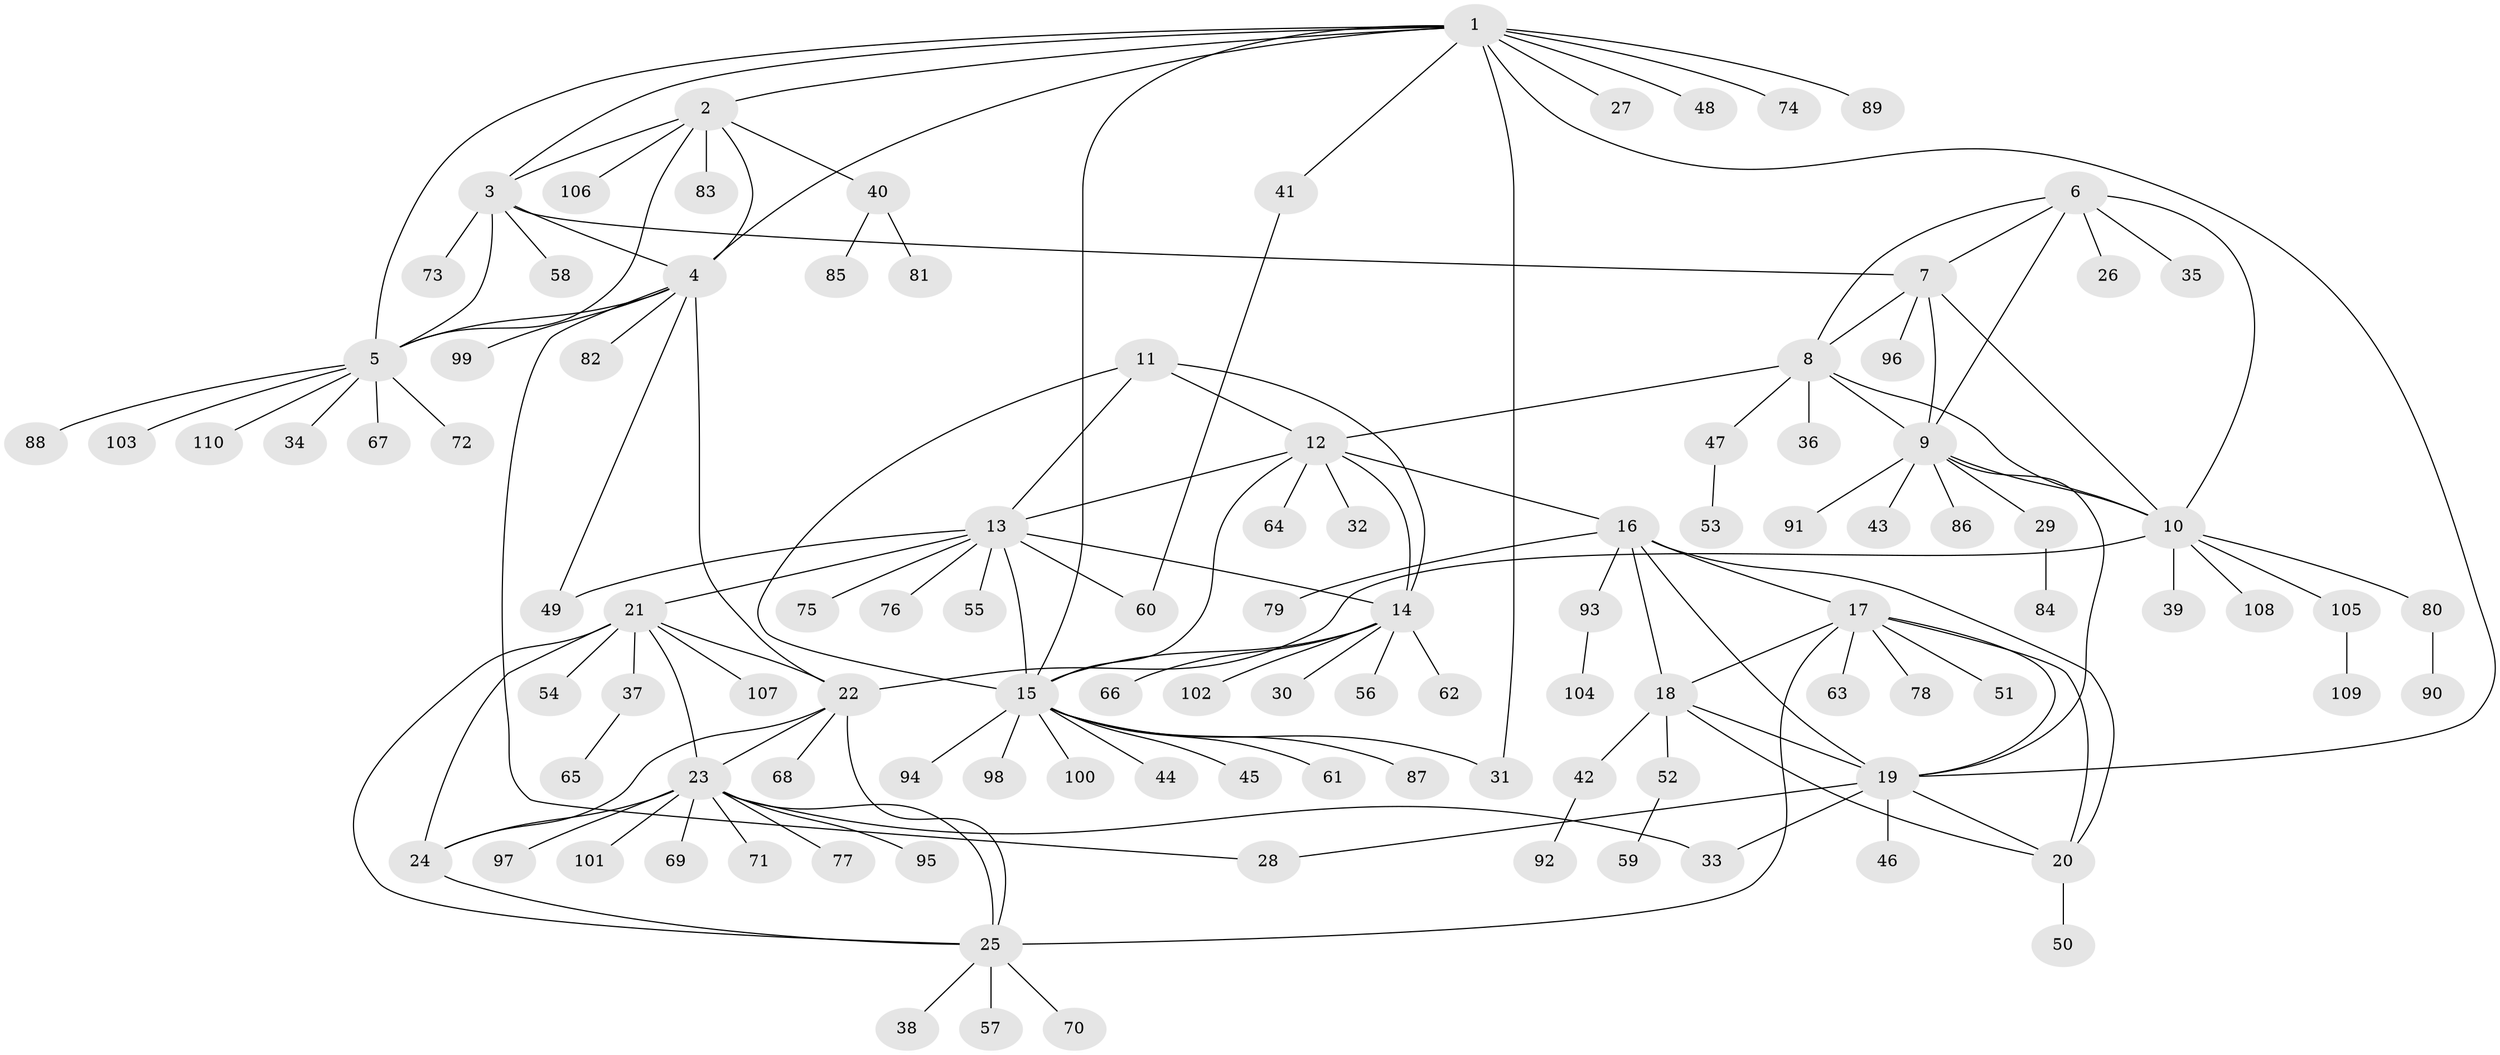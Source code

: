// Generated by graph-tools (version 1.1) at 2025/02/03/09/25 03:02:43]
// undirected, 110 vertices, 150 edges
graph export_dot {
graph [start="1"]
  node [color=gray90,style=filled];
  1;
  2;
  3;
  4;
  5;
  6;
  7;
  8;
  9;
  10;
  11;
  12;
  13;
  14;
  15;
  16;
  17;
  18;
  19;
  20;
  21;
  22;
  23;
  24;
  25;
  26;
  27;
  28;
  29;
  30;
  31;
  32;
  33;
  34;
  35;
  36;
  37;
  38;
  39;
  40;
  41;
  42;
  43;
  44;
  45;
  46;
  47;
  48;
  49;
  50;
  51;
  52;
  53;
  54;
  55;
  56;
  57;
  58;
  59;
  60;
  61;
  62;
  63;
  64;
  65;
  66;
  67;
  68;
  69;
  70;
  71;
  72;
  73;
  74;
  75;
  76;
  77;
  78;
  79;
  80;
  81;
  82;
  83;
  84;
  85;
  86;
  87;
  88;
  89;
  90;
  91;
  92;
  93;
  94;
  95;
  96;
  97;
  98;
  99;
  100;
  101;
  102;
  103;
  104;
  105;
  106;
  107;
  108;
  109;
  110;
  1 -- 2;
  1 -- 3;
  1 -- 4;
  1 -- 5;
  1 -- 15;
  1 -- 19;
  1 -- 27;
  1 -- 31;
  1 -- 41;
  1 -- 48;
  1 -- 74;
  1 -- 89;
  2 -- 3;
  2 -- 4;
  2 -- 5;
  2 -- 40;
  2 -- 83;
  2 -- 106;
  3 -- 4;
  3 -- 5;
  3 -- 7;
  3 -- 58;
  3 -- 73;
  4 -- 5;
  4 -- 22;
  4 -- 28;
  4 -- 49;
  4 -- 82;
  4 -- 99;
  5 -- 34;
  5 -- 67;
  5 -- 72;
  5 -- 88;
  5 -- 103;
  5 -- 110;
  6 -- 7;
  6 -- 8;
  6 -- 9;
  6 -- 10;
  6 -- 26;
  6 -- 35;
  7 -- 8;
  7 -- 9;
  7 -- 10;
  7 -- 96;
  8 -- 9;
  8 -- 10;
  8 -- 12;
  8 -- 36;
  8 -- 47;
  9 -- 10;
  9 -- 19;
  9 -- 29;
  9 -- 43;
  9 -- 86;
  9 -- 91;
  10 -- 22;
  10 -- 39;
  10 -- 80;
  10 -- 105;
  10 -- 108;
  11 -- 12;
  11 -- 13;
  11 -- 14;
  11 -- 15;
  12 -- 13;
  12 -- 14;
  12 -- 15;
  12 -- 16;
  12 -- 32;
  12 -- 64;
  13 -- 14;
  13 -- 15;
  13 -- 21;
  13 -- 49;
  13 -- 55;
  13 -- 60;
  13 -- 75;
  13 -- 76;
  14 -- 15;
  14 -- 30;
  14 -- 56;
  14 -- 62;
  14 -- 66;
  14 -- 102;
  15 -- 31;
  15 -- 44;
  15 -- 45;
  15 -- 61;
  15 -- 87;
  15 -- 94;
  15 -- 98;
  15 -- 100;
  16 -- 17;
  16 -- 18;
  16 -- 19;
  16 -- 20;
  16 -- 79;
  16 -- 93;
  17 -- 18;
  17 -- 19;
  17 -- 20;
  17 -- 25;
  17 -- 51;
  17 -- 63;
  17 -- 78;
  18 -- 19;
  18 -- 20;
  18 -- 42;
  18 -- 52;
  19 -- 20;
  19 -- 28;
  19 -- 33;
  19 -- 46;
  20 -- 50;
  21 -- 22;
  21 -- 23;
  21 -- 24;
  21 -- 25;
  21 -- 37;
  21 -- 54;
  21 -- 107;
  22 -- 23;
  22 -- 24;
  22 -- 25;
  22 -- 68;
  23 -- 24;
  23 -- 25;
  23 -- 33;
  23 -- 69;
  23 -- 71;
  23 -- 77;
  23 -- 95;
  23 -- 97;
  23 -- 101;
  24 -- 25;
  25 -- 38;
  25 -- 57;
  25 -- 70;
  29 -- 84;
  37 -- 65;
  40 -- 81;
  40 -- 85;
  41 -- 60;
  42 -- 92;
  47 -- 53;
  52 -- 59;
  80 -- 90;
  93 -- 104;
  105 -- 109;
}

